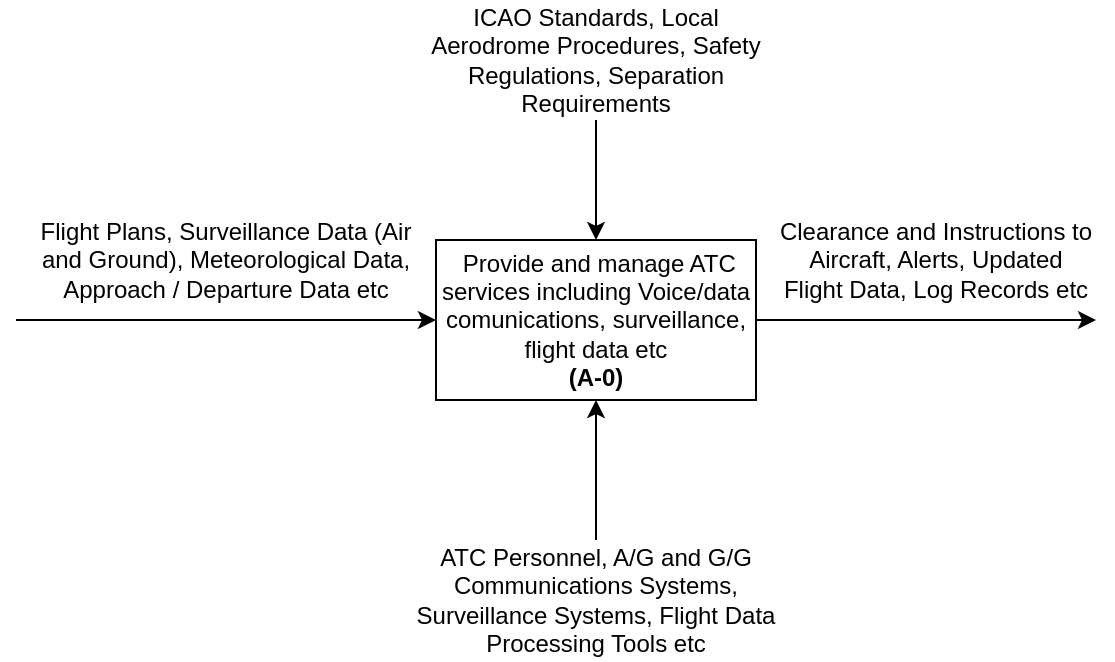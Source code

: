 <mxfile version="26.0.6">
  <diagram name="Page-1" id="6MFfiXwfo-oyCRf7mOeq">
    <mxGraphModel dx="1426" dy="783" grid="1" gridSize="10" guides="1" tooltips="1" connect="1" arrows="1" fold="1" page="1" pageScale="1" pageWidth="827" pageHeight="1169" math="0" shadow="0">
      <root>
        <mxCell id="0" />
        <mxCell id="1" parent="0" />
        <mxCell id="bT9LUiyym5RduR45nTak-15" value="" style="group" vertex="1" connectable="0" parent="1">
          <mxGeometry x="60" y="70" width="540" height="290" as="geometry" />
        </mxCell>
        <mxCell id="bT9LUiyym5RduR45nTak-1" value="" style="group" vertex="1" connectable="0" parent="bT9LUiyym5RduR45nTak-15">
          <mxGeometry x="110" width="430" height="290" as="geometry" />
        </mxCell>
        <mxCell id="bT9LUiyym5RduR45nTak-2" value="&amp;nbsp;Provide and manage ATC services including Voice/data comunications, surveillance, flight data etc&lt;div&gt;&lt;b&gt;(A-0)&lt;/b&gt;&lt;/div&gt;" style="rounded=0;whiteSpace=wrap;html=1;" vertex="1" parent="bT9LUiyym5RduR45nTak-1">
          <mxGeometry x="100" y="80" width="160" height="80" as="geometry" />
        </mxCell>
        <mxCell id="bT9LUiyym5RduR45nTak-13" value="" style="edgeStyle=orthogonalEdgeStyle;rounded=0;orthogonalLoop=1;jettySize=auto;html=1;" edge="1" parent="bT9LUiyym5RduR45nTak-1" source="bT9LUiyym5RduR45nTak-5" target="bT9LUiyym5RduR45nTak-2">
          <mxGeometry relative="1" as="geometry" />
        </mxCell>
        <mxCell id="bT9LUiyym5RduR45nTak-5" value="ATC Personnel, A/G and G/G Communications Systems, Surveillance Systems, Flight Data Processing Tools etc" style="text;html=1;align=center;verticalAlign=middle;whiteSpace=wrap;rounded=0;" vertex="1" parent="bT9LUiyym5RduR45nTak-1">
          <mxGeometry x="80" y="230" width="200" height="60" as="geometry" />
        </mxCell>
        <mxCell id="bT9LUiyym5RduR45nTak-6" value="ICAO Standards, Local Aerodrome Procedures, Safety Regulations, Separation Requirements" style="text;html=1;align=center;verticalAlign=middle;whiteSpace=wrap;rounded=0;" vertex="1" parent="bT9LUiyym5RduR45nTak-1">
          <mxGeometry x="90" y="-40" width="180" height="60" as="geometry" />
        </mxCell>
        <mxCell id="bT9LUiyym5RduR45nTak-14" value="" style="edgeStyle=orthogonalEdgeStyle;rounded=0;orthogonalLoop=1;jettySize=auto;html=1;" edge="1" parent="bT9LUiyym5RduR45nTak-1" source="bT9LUiyym5RduR45nTak-6" target="bT9LUiyym5RduR45nTak-2">
          <mxGeometry relative="1" as="geometry" />
        </mxCell>
        <mxCell id="bT9LUiyym5RduR45nTak-8" value="Clearance and Instructions to Aircraft, Alerts, Updated Flight Data, Log Records etc" style="text;html=1;align=center;verticalAlign=middle;whiteSpace=wrap;rounded=0;" vertex="1" parent="bT9LUiyym5RduR45nTak-1">
          <mxGeometry x="270" y="70" width="160" height="40" as="geometry" />
        </mxCell>
        <mxCell id="bT9LUiyym5RduR45nTak-7" value="Flight Plans, Surveillance Data (Air and Ground), Meteorological Data, Approach / Departure Data etc" style="text;html=1;align=center;verticalAlign=middle;whiteSpace=wrap;rounded=0;" vertex="1" parent="bT9LUiyym5RduR45nTak-1">
          <mxGeometry x="-100" y="70" width="190" height="40" as="geometry" />
        </mxCell>
        <mxCell id="bT9LUiyym5RduR45nTak-10" value="" style="endArrow=classic;html=1;rounded=0;entryX=0;entryY=0.5;entryDx=0;entryDy=0;entryPerimeter=0;" edge="1" parent="bT9LUiyym5RduR45nTak-15" target="bT9LUiyym5RduR45nTak-2">
          <mxGeometry width="50" height="50" relative="1" as="geometry">
            <mxPoint y="120" as="sourcePoint" />
            <mxPoint x="360" y="270" as="targetPoint" />
          </mxGeometry>
        </mxCell>
        <mxCell id="bT9LUiyym5RduR45nTak-11" value="" style="endArrow=classic;html=1;rounded=0;exitX=1;exitY=0.5;exitDx=0;exitDy=0;" edge="1" parent="bT9LUiyym5RduR45nTak-15" source="bT9LUiyym5RduR45nTak-2">
          <mxGeometry width="50" height="50" relative="1" as="geometry">
            <mxPoint x="310" y="280" as="sourcePoint" />
            <mxPoint x="540" y="120" as="targetPoint" />
          </mxGeometry>
        </mxCell>
      </root>
    </mxGraphModel>
  </diagram>
</mxfile>

